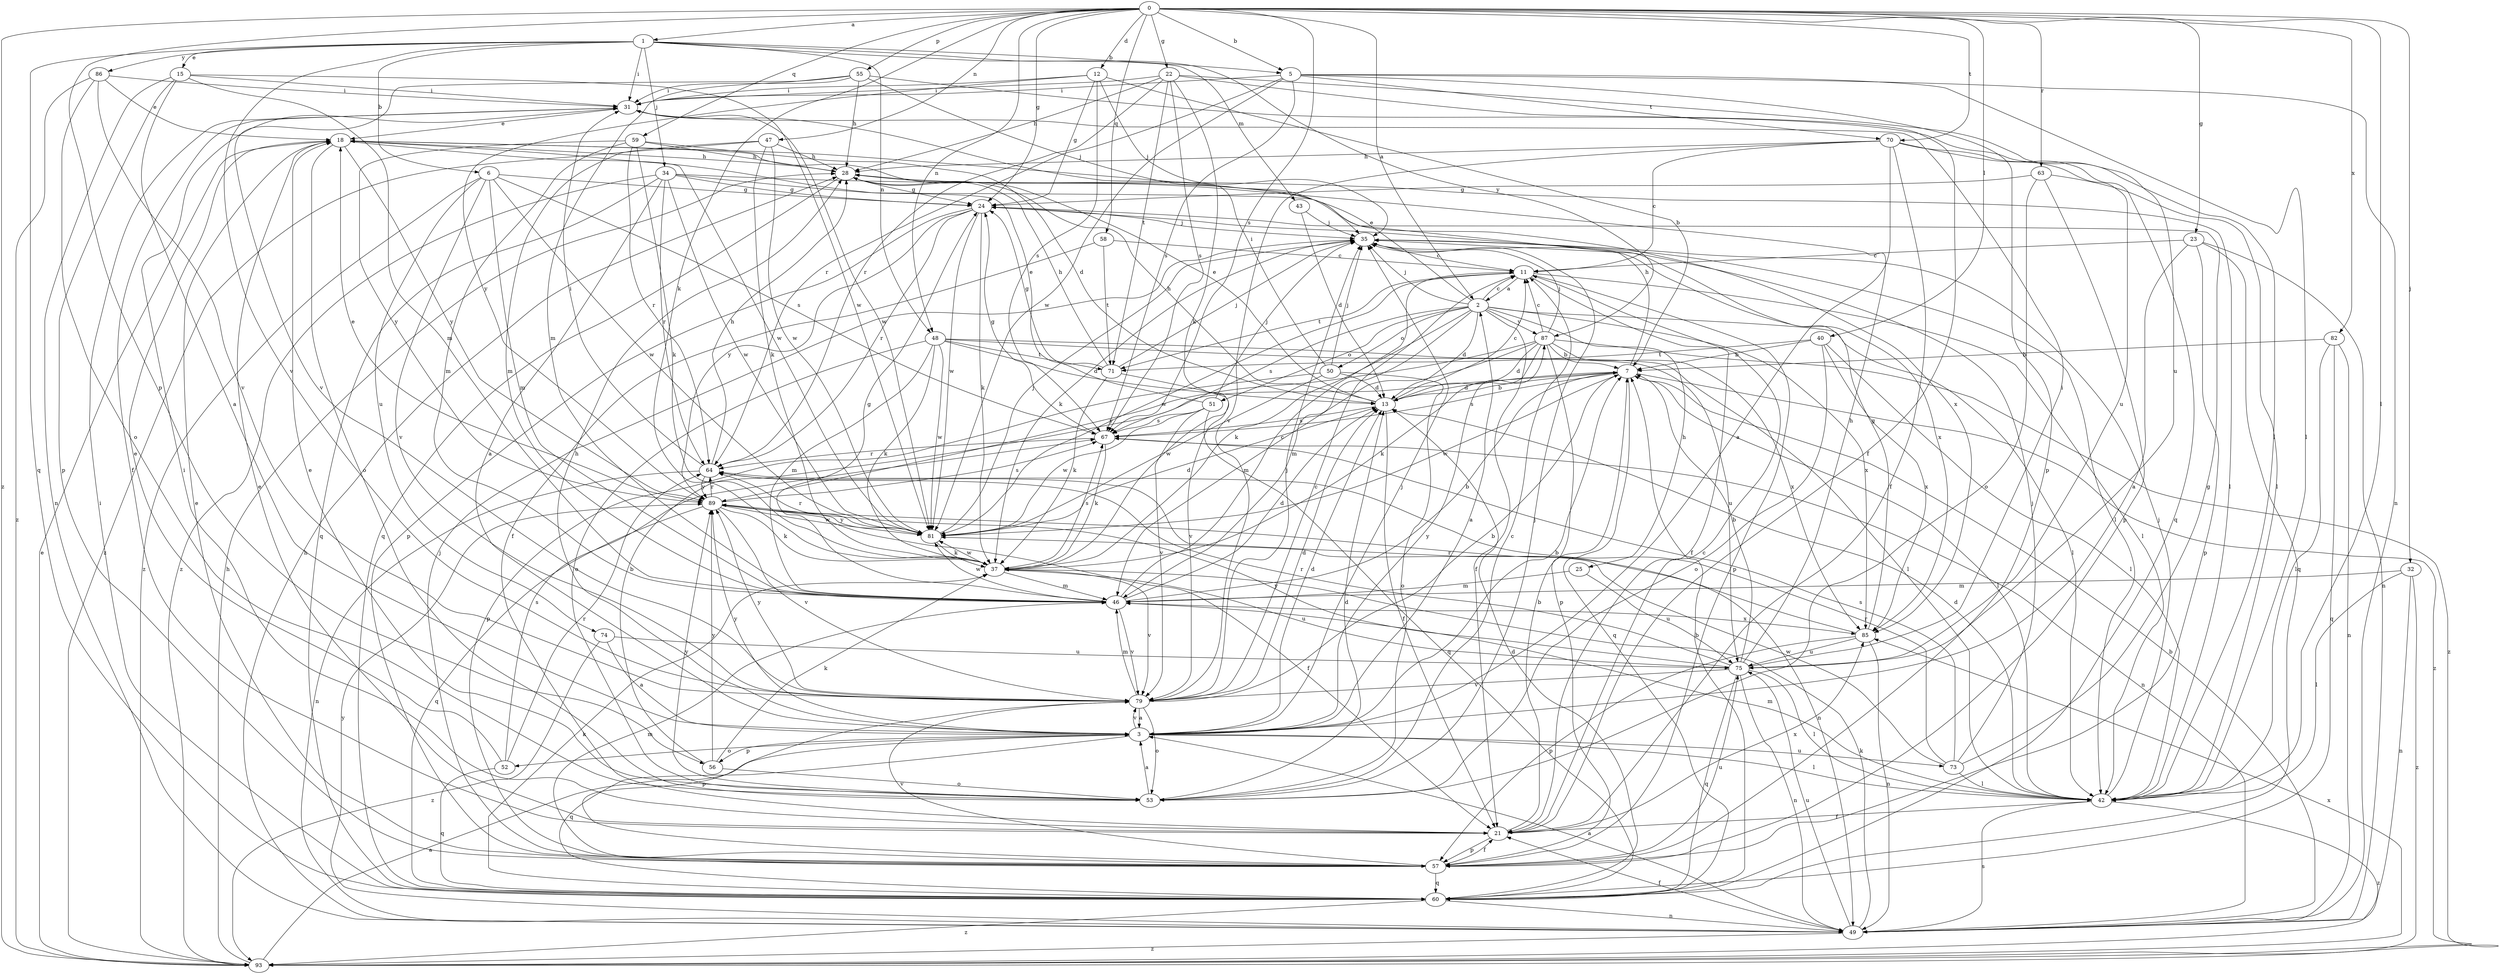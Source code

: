 strict digraph  {
0;
1;
2;
3;
5;
6;
7;
11;
12;
13;
15;
18;
21;
22;
23;
24;
25;
28;
31;
32;
34;
35;
37;
40;
42;
43;
46;
47;
48;
49;
50;
51;
52;
53;
55;
56;
57;
58;
59;
60;
63;
64;
67;
70;
71;
73;
74;
75;
79;
81;
82;
85;
86;
87;
89;
93;
0 -> 1  [label=a];
0 -> 2  [label=a];
0 -> 5  [label=b];
0 -> 12  [label=d];
0 -> 22  [label=g];
0 -> 23  [label=g];
0 -> 24  [label=g];
0 -> 32  [label=j];
0 -> 37  [label=k];
0 -> 40  [label=l];
0 -> 42  [label=l];
0 -> 47  [label=n];
0 -> 48  [label=n];
0 -> 55  [label=p];
0 -> 56  [label=p];
0 -> 58  [label=q];
0 -> 59  [label=q];
0 -> 63  [label=r];
0 -> 67  [label=s];
0 -> 70  [label=t];
0 -> 82  [label=x];
0 -> 93  [label=z];
1 -> 5  [label=b];
1 -> 6  [label=b];
1 -> 15  [label=e];
1 -> 31  [label=i];
1 -> 34  [label=j];
1 -> 43  [label=m];
1 -> 48  [label=n];
1 -> 60  [label=q];
1 -> 79  [label=v];
1 -> 86  [label=y];
1 -> 87  [label=y];
2 -> 11  [label=c];
2 -> 13  [label=d];
2 -> 18  [label=e];
2 -> 21  [label=f];
2 -> 25  [label=h];
2 -> 35  [label=j];
2 -> 37  [label=k];
2 -> 42  [label=l];
2 -> 46  [label=m];
2 -> 50  [label=o];
2 -> 51  [label=o];
2 -> 67  [label=s];
2 -> 85  [label=x];
2 -> 87  [label=y];
3 -> 2  [label=a];
3 -> 7  [label=b];
3 -> 13  [label=d];
3 -> 28  [label=h];
3 -> 35  [label=j];
3 -> 42  [label=l];
3 -> 52  [label=o];
3 -> 56  [label=p];
3 -> 60  [label=q];
3 -> 73  [label=u];
3 -> 79  [label=v];
3 -> 87  [label=y];
3 -> 89  [label=y];
5 -> 31  [label=i];
5 -> 42  [label=l];
5 -> 49  [label=n];
5 -> 57  [label=p];
5 -> 64  [label=r];
5 -> 67  [label=s];
5 -> 70  [label=t];
5 -> 81  [label=w];
6 -> 24  [label=g];
6 -> 46  [label=m];
6 -> 67  [label=s];
6 -> 74  [label=u];
6 -> 79  [label=v];
6 -> 81  [label=w];
6 -> 93  [label=z];
7 -> 13  [label=d];
7 -> 28  [label=h];
7 -> 42  [label=l];
7 -> 60  [label=q];
7 -> 67  [label=s];
7 -> 81  [label=w];
7 -> 93  [label=z];
11 -> 2  [label=a];
11 -> 21  [label=f];
11 -> 42  [label=l];
11 -> 57  [label=p];
11 -> 71  [label=t];
11 -> 81  [label=w];
12 -> 7  [label=b];
12 -> 24  [label=g];
12 -> 31  [label=i];
12 -> 35  [label=j];
12 -> 67  [label=s];
12 -> 89  [label=y];
13 -> 7  [label=b];
13 -> 11  [label=c];
13 -> 18  [label=e];
13 -> 21  [label=f];
13 -> 28  [label=h];
13 -> 67  [label=s];
15 -> 3  [label=a];
15 -> 31  [label=i];
15 -> 46  [label=m];
15 -> 49  [label=n];
15 -> 57  [label=p];
15 -> 81  [label=w];
18 -> 28  [label=h];
18 -> 53  [label=o];
18 -> 81  [label=w];
18 -> 89  [label=y];
21 -> 7  [label=b];
21 -> 11  [label=c];
21 -> 18  [label=e];
21 -> 31  [label=i];
21 -> 57  [label=p];
21 -> 85  [label=x];
22 -> 21  [label=f];
22 -> 28  [label=h];
22 -> 31  [label=i];
22 -> 37  [label=k];
22 -> 64  [label=r];
22 -> 67  [label=s];
22 -> 71  [label=t];
22 -> 75  [label=u];
23 -> 3  [label=a];
23 -> 11  [label=c];
23 -> 49  [label=n];
23 -> 57  [label=p];
23 -> 60  [label=q];
24 -> 35  [label=j];
24 -> 37  [label=k];
24 -> 57  [label=p];
24 -> 64  [label=r];
24 -> 81  [label=w];
24 -> 89  [label=y];
25 -> 46  [label=m];
25 -> 75  [label=u];
28 -> 24  [label=g];
28 -> 60  [label=q];
31 -> 18  [label=e];
31 -> 21  [label=f];
31 -> 81  [label=w];
32 -> 42  [label=l];
32 -> 46  [label=m];
32 -> 49  [label=n];
32 -> 93  [label=z];
34 -> 3  [label=a];
34 -> 24  [label=g];
34 -> 42  [label=l];
34 -> 60  [label=q];
34 -> 64  [label=r];
34 -> 81  [label=w];
34 -> 85  [label=x];
34 -> 93  [label=z];
35 -> 11  [label=c];
35 -> 37  [label=k];
35 -> 42  [label=l];
35 -> 85  [label=x];
37 -> 46  [label=m];
37 -> 67  [label=s];
37 -> 75  [label=u];
37 -> 79  [label=v];
37 -> 81  [label=w];
40 -> 7  [label=b];
40 -> 42  [label=l];
40 -> 53  [label=o];
40 -> 71  [label=t];
40 -> 85  [label=x];
42 -> 13  [label=d];
42 -> 21  [label=f];
42 -> 35  [label=j];
42 -> 46  [label=m];
42 -> 93  [label=z];
42 -> 49  [label=s];
43 -> 13  [label=d];
43 -> 35  [label=j];
46 -> 7  [label=b];
46 -> 11  [label=c];
46 -> 13  [label=d];
46 -> 24  [label=g];
46 -> 79  [label=v];
46 -> 81  [label=w];
46 -> 85  [label=x];
47 -> 28  [label=h];
47 -> 37  [label=k];
47 -> 46  [label=m];
47 -> 81  [label=w];
47 -> 93  [label=z];
48 -> 13  [label=d];
48 -> 37  [label=k];
48 -> 42  [label=l];
48 -> 46  [label=m];
48 -> 53  [label=o];
48 -> 71  [label=t];
48 -> 75  [label=u];
48 -> 81  [label=w];
49 -> 3  [label=a];
49 -> 7  [label=b];
49 -> 21  [label=f];
49 -> 28  [label=h];
49 -> 37  [label=k];
49 -> 75  [label=u];
49 -> 89  [label=y];
49 -> 93  [label=z];
50 -> 13  [label=d];
50 -> 31  [label=i];
50 -> 35  [label=j];
50 -> 53  [label=o];
50 -> 57  [label=p];
50 -> 81  [label=w];
51 -> 18  [label=e];
51 -> 35  [label=j];
51 -> 60  [label=q];
51 -> 67  [label=s];
51 -> 79  [label=v];
51 -> 81  [label=w];
52 -> 18  [label=e];
52 -> 60  [label=q];
52 -> 64  [label=r];
52 -> 67  [label=s];
53 -> 3  [label=a];
53 -> 11  [label=c];
53 -> 13  [label=d];
53 -> 18  [label=e];
53 -> 35  [label=j];
53 -> 89  [label=y];
55 -> 28  [label=h];
55 -> 31  [label=i];
55 -> 35  [label=j];
55 -> 42  [label=l];
55 -> 46  [label=m];
55 -> 79  [label=v];
56 -> 7  [label=b];
56 -> 37  [label=k];
56 -> 53  [label=o];
56 -> 89  [label=y];
57 -> 18  [label=e];
57 -> 21  [label=f];
57 -> 35  [label=j];
57 -> 46  [label=m];
57 -> 60  [label=q];
57 -> 75  [label=u];
57 -> 79  [label=v];
58 -> 11  [label=c];
58 -> 21  [label=f];
58 -> 71  [label=t];
59 -> 13  [label=d];
59 -> 28  [label=h];
59 -> 37  [label=k];
59 -> 46  [label=m];
59 -> 64  [label=r];
59 -> 89  [label=y];
60 -> 7  [label=b];
60 -> 13  [label=d];
60 -> 31  [label=i];
60 -> 37  [label=k];
60 -> 49  [label=n];
60 -> 93  [label=z];
63 -> 24  [label=g];
63 -> 42  [label=l];
63 -> 53  [label=o];
63 -> 57  [label=p];
64 -> 28  [label=h];
64 -> 31  [label=i];
64 -> 49  [label=n];
64 -> 89  [label=y];
67 -> 24  [label=g];
67 -> 37  [label=k];
67 -> 49  [label=n];
67 -> 64  [label=r];
70 -> 3  [label=a];
70 -> 11  [label=c];
70 -> 21  [label=f];
70 -> 28  [label=h];
70 -> 60  [label=q];
70 -> 75  [label=u];
70 -> 79  [label=v];
71 -> 24  [label=g];
71 -> 28  [label=h];
71 -> 35  [label=j];
71 -> 37  [label=k];
71 -> 79  [label=v];
73 -> 24  [label=g];
73 -> 35  [label=j];
73 -> 42  [label=l];
73 -> 64  [label=r];
73 -> 67  [label=s];
73 -> 81  [label=w];
74 -> 3  [label=a];
74 -> 75  [label=u];
74 -> 93  [label=z];
75 -> 7  [label=b];
75 -> 28  [label=h];
75 -> 31  [label=i];
75 -> 42  [label=l];
75 -> 49  [label=n];
75 -> 60  [label=q];
75 -> 64  [label=r];
75 -> 79  [label=v];
75 -> 89  [label=y];
79 -> 3  [label=a];
79 -> 7  [label=b];
79 -> 11  [label=c];
79 -> 13  [label=d];
79 -> 35  [label=j];
79 -> 46  [label=m];
79 -> 53  [label=o];
79 -> 57  [label=p];
79 -> 89  [label=y];
81 -> 13  [label=d];
81 -> 35  [label=j];
81 -> 37  [label=k];
81 -> 64  [label=r];
81 -> 89  [label=y];
82 -> 7  [label=b];
82 -> 42  [label=l];
82 -> 49  [label=n];
82 -> 60  [label=q];
85 -> 24  [label=g];
85 -> 49  [label=n];
85 -> 57  [label=p];
85 -> 64  [label=r];
85 -> 75  [label=u];
86 -> 18  [label=e];
86 -> 31  [label=i];
86 -> 53  [label=o];
86 -> 79  [label=v];
86 -> 93  [label=z];
87 -> 7  [label=b];
87 -> 11  [label=c];
87 -> 13  [label=d];
87 -> 35  [label=j];
87 -> 37  [label=k];
87 -> 46  [label=m];
87 -> 57  [label=p];
87 -> 85  [label=x];
87 -> 89  [label=y];
87 -> 93  [label=z];
89 -> 18  [label=e];
89 -> 21  [label=f];
89 -> 37  [label=k];
89 -> 49  [label=n];
89 -> 60  [label=q];
89 -> 64  [label=r];
89 -> 67  [label=s];
89 -> 79  [label=v];
89 -> 81  [label=w];
93 -> 3  [label=a];
93 -> 18  [label=e];
93 -> 28  [label=h];
93 -> 85  [label=x];
}
